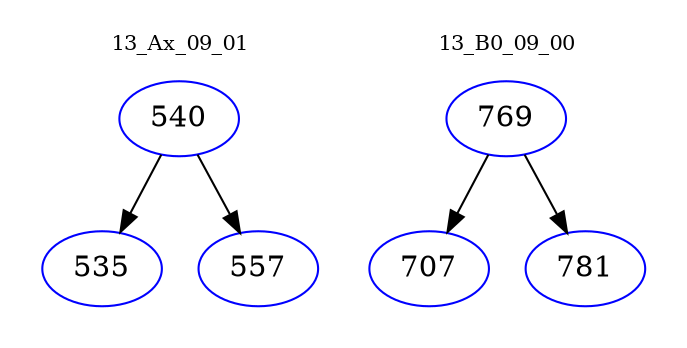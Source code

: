 digraph{
subgraph cluster_0 {
color = white
label = "13_Ax_09_01";
fontsize=10;
T0_540 [label="540", color="blue"]
T0_540 -> T0_535 [color="black"]
T0_535 [label="535", color="blue"]
T0_540 -> T0_557 [color="black"]
T0_557 [label="557", color="blue"]
}
subgraph cluster_1 {
color = white
label = "13_B0_09_00";
fontsize=10;
T1_769 [label="769", color="blue"]
T1_769 -> T1_707 [color="black"]
T1_707 [label="707", color="blue"]
T1_769 -> T1_781 [color="black"]
T1_781 [label="781", color="blue"]
}
}

